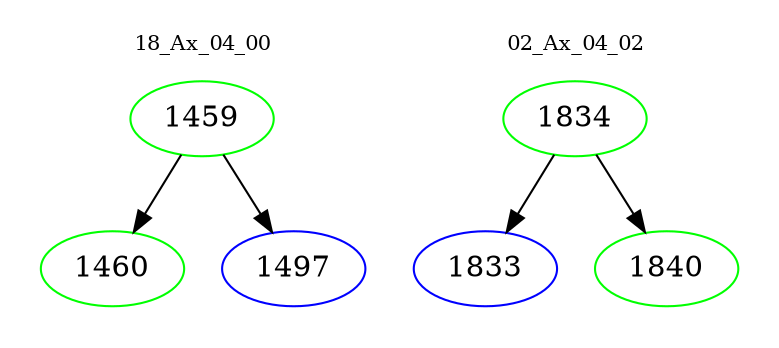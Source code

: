digraph{
subgraph cluster_0 {
color = white
label = "18_Ax_04_00";
fontsize=10;
T0_1459 [label="1459", color="green"]
T0_1459 -> T0_1460 [color="black"]
T0_1460 [label="1460", color="green"]
T0_1459 -> T0_1497 [color="black"]
T0_1497 [label="1497", color="blue"]
}
subgraph cluster_1 {
color = white
label = "02_Ax_04_02";
fontsize=10;
T1_1834 [label="1834", color="green"]
T1_1834 -> T1_1833 [color="black"]
T1_1833 [label="1833", color="blue"]
T1_1834 -> T1_1840 [color="black"]
T1_1840 [label="1840", color="green"]
}
}
